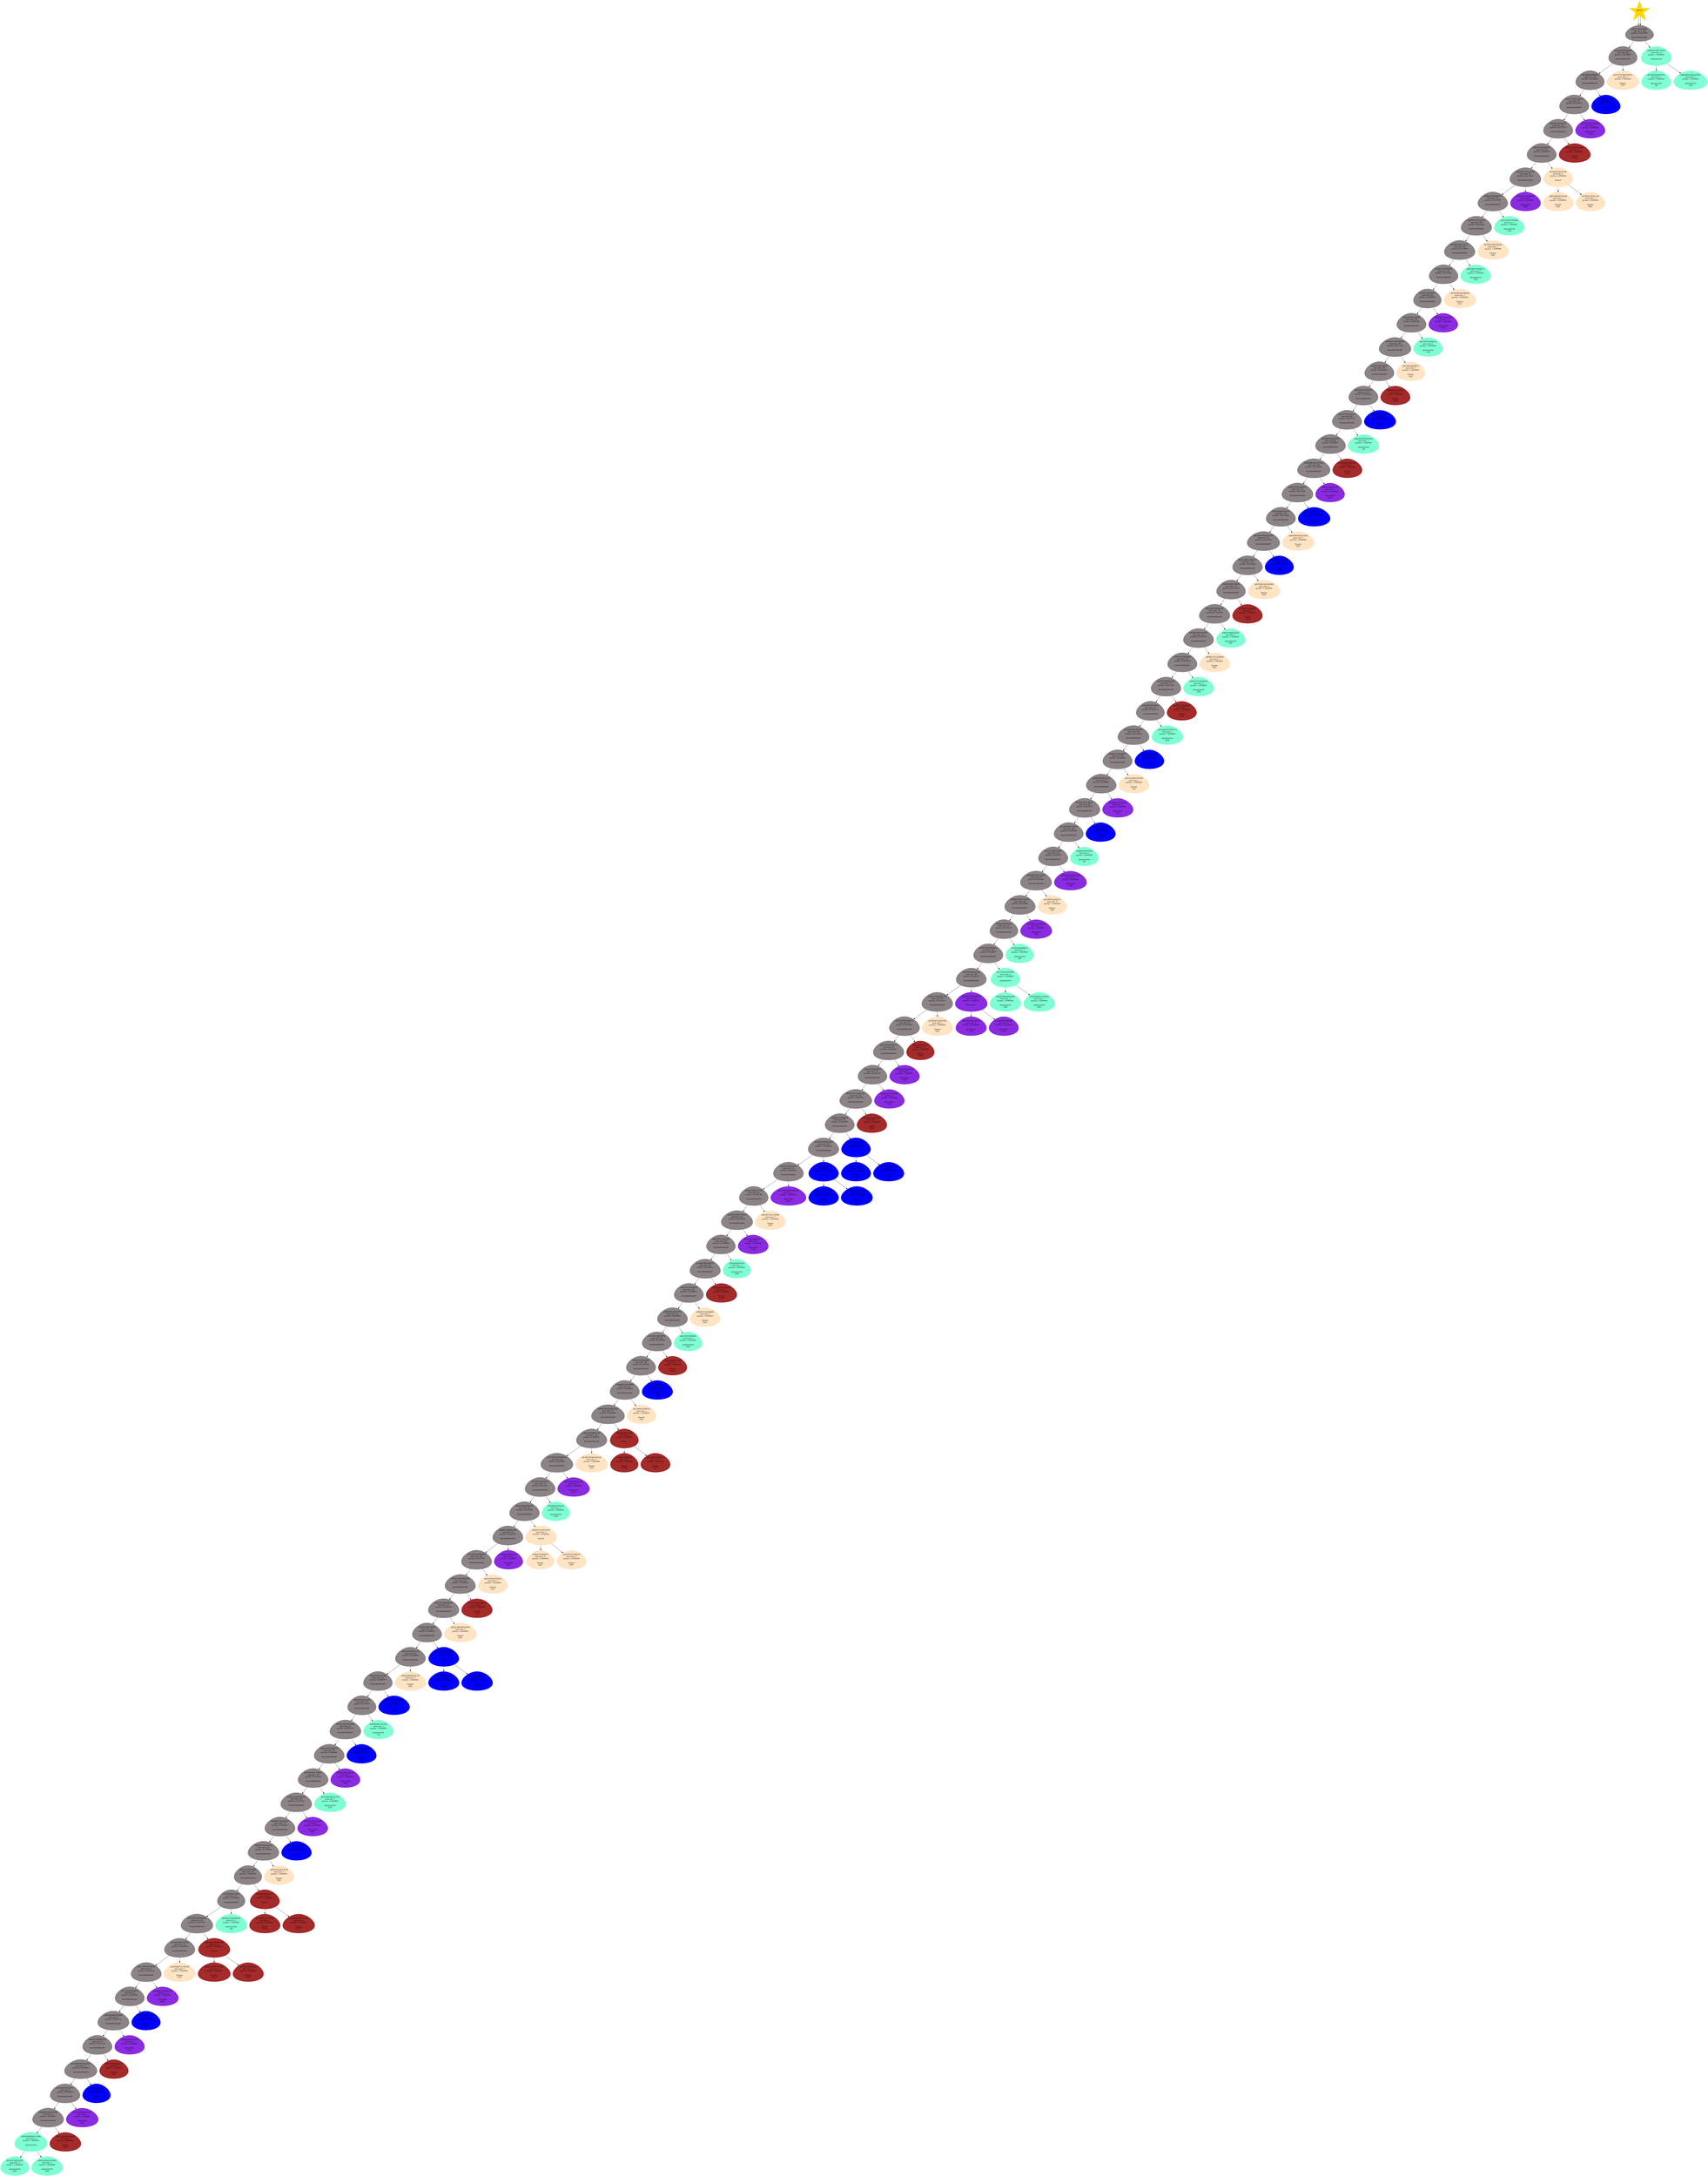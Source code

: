 digraph TreeStructure {

idF6T1KXIFK061[shape=egg;style=filled;color=lavenderblush4;label=<idF6T1KXIFK061<BR/>num pts: 100<BR/>purity: 0.230000<BR/><BR/>lavenderblush4<BR/>>]
ROOTNODE[shape=star;style=filled;color=gold;label=<ROOT>]
ROOTNODE->idF6T1KXIFK061
idF6T1KXIFK061[shape=egg;style=filled;color=lavenderblush4;label=<idF6T1KXIFK061<BR/>num pts: 100<BR/>purity: 0.230000<BR/><BR/>lavenderblush4<BR/>>]
ROOTNODE[shape=star;style=filled;color=gold;label=<ROOT>]
ROOTNODE->idF6T1KXIFK061
id930I69GK2G8X[shape=egg;style=filled;color=lavenderblush4;label=<id930I69GK2G8X<BR/>num pts: 98<BR/>purity: 0.234694<BR/><BR/>lavenderblush4<BR/><BR/>>]
idF6T1KXIFK061->id930I69GK2G8X
idBMVSY83UT6S5[shape=egg;style=filled;color=aquamarine;label=<idBMVSY83UT6S5<BR/>num pts: 2<BR/>purity: 1.000000<BR/><BR/>aquamarine<BR/><BR/>>]
idF6T1KXIFK061->idBMVSY83UT6S5
idPNJJQKAYK8KS[shape=egg;style=filled;color=lavenderblush4;label=<idPNJJQKAYK8KS<BR/>num pts: 97<BR/>purity: 0.226804<BR/><BR/>lavenderblush4<BR/><BR/>>]
id930I69GK2G8X->idPNJJQKAYK8KS
id1E7CVOWLEW0G[shape=egg;style=filled;color=bisque;label=<id1E7CVOWLEW0G<BR/>num pts: 1<BR/>purity: 1.000000<BR/><BR/>bisque<BR/>37|1<BR/>>]
id930I69GK2G8X->id1E7CVOWLEW0G
idGYEZ8LZ9E7SY[shape=egg;style=filled;color=aquamarine;label=<idGYEZ8LZ9E7SY<BR/>num pts: 1<BR/>purity: 1.000000<BR/><BR/>aquamarine<BR/>5|0<BR/>>]
idBMVSY83UT6S5->idGYEZ8LZ9E7SY
idMMWFAKVSCWNT[shape=egg;style=filled;color=aquamarine;label=<idMMWFAKVSCWNT<BR/>num pts: 1<BR/>purity: 1.000000<BR/><BR/>aquamarine<BR/>12|0<BR/>>]
idBMVSY83UT6S5->idMMWFAKVSCWNT
id51FT2ZLVNPLH[shape=egg;style=filled;color=lavenderblush4;label=<id51FT2ZLVNPLH<BR/>num pts: 96<BR/>purity: 0.229167<BR/><BR/>lavenderblush4<BR/><BR/>>]
idPNJJQKAYK8KS->id51FT2ZLVNPLH
idE799LH1P1ILQ[shape=egg;style=filled;color=blue;label=<idE799LH1P1ILQ<BR/>num pts: 1<BR/>purity: 1.000000<BR/><BR/>blue<BR/>124|4<BR/>>]
idPNJJQKAYK8KS->idE799LH1P1ILQ
idI4OQ3OLNE42L[shape=egg;style=filled;color=lavenderblush4;label=<idI4OQ3OLNE42L<BR/>num pts: 95<BR/>purity: 0.231579<BR/><BR/>lavenderblush4<BR/><BR/>>]
id51FT2ZLVNPLH->idI4OQ3OLNE42L
idUB2XS5Y02K56[shape=egg;style=filled;color=blueviolet;label=<idUB2XS5Y02K56<BR/>num pts: 1<BR/>purity: 1.000000<BR/><BR/>blueviolet<BR/>73|2<BR/>>]
id51FT2ZLVNPLH->idUB2XS5Y02K56
idK37QAC29BY7P[shape=egg;style=filled;color=lavenderblush4;label=<idK37QAC29BY7P<BR/>num pts: 94<BR/>purity: 0.234043<BR/><BR/>lavenderblush4<BR/><BR/>>]
idI4OQ3OLNE42L->idK37QAC29BY7P
idSB1FQ5S7QVWQ[shape=egg;style=filled;color=brown;label=<idSB1FQ5S7QVWQ<BR/>num pts: 1<BR/>purity: 1.000000<BR/><BR/>brown<BR/>117|3<BR/>>]
idI4OQ3OLNE42L->idSB1FQ5S7QVWQ
id2WDVCCE4O7PL[shape=egg;style=filled;color=lavenderblush4;label=<id2WDVCCE4O7PL<BR/>num pts: 92<BR/>purity: 0.217391<BR/><BR/>lavenderblush4<BR/><BR/>>]
idK37QAC29BY7P->id2WDVCCE4O7PL
idO2A5J1AF0CQD[shape=egg;style=filled;color=bisque;label=<idO2A5J1AF0CQD<BR/>num pts: 2<BR/>purity: 1.000000<BR/><BR/>bisque<BR/><BR/>>]
idK37QAC29BY7P->idO2A5J1AF0CQD
id5S2FMPMJZ470[shape=egg;style=filled;color=lavenderblush4;label=<id5S2FMPMJZ470<BR/>num pts: 91<BR/>purity: 0.219780<BR/><BR/>lavenderblush4<BR/><BR/>>]
id2WDVCCE4O7PL->id5S2FMPMJZ470
idCRIC5UHGPAD6[shape=egg;style=filled;color=blueviolet;label=<idCRIC5UHGPAD6<BR/>num pts: 1<BR/>purity: 1.000000<BR/><BR/>blueviolet<BR/>89|2<BR/>>]
id2WDVCCE4O7PL->idCRIC5UHGPAD6
idBV3BAP6T3OHA[shape=egg;style=filled;color=bisque;label=<idBV3BAP6T3OHA<BR/>num pts: 1<BR/>purity: 1.000000<BR/><BR/>bisque<BR/>54|1<BR/>>]
idO2A5J1AF0CQD->idBV3BAP6T3OHA
id7XFBL0FZLLAP[shape=egg;style=filled;color=bisque;label=<id7XFBL0FZLLAP<BR/>num pts: 1<BR/>purity: 1.000000<BR/><BR/>bisque<BR/>48|1<BR/>>]
idO2A5J1AF0CQD->id7XFBL0FZLLAP
id8W91YUFO41D5[shape=egg;style=filled;color=lavenderblush4;label=<id8W91YUFO41D5<BR/>num pts: 90<BR/>purity: 0.222222<BR/><BR/>lavenderblush4<BR/><BR/>>]
id5S2FMPMJZ470->id8W91YUFO41D5
idO6LHAT7VE9KZ[shape=egg;style=filled;color=aquamarine;label=<idO6LHAT7VE9KZ<BR/>num pts: 1<BR/>purity: 1.000000<BR/><BR/>aquamarine<BR/>13|0<BR/>>]
id5S2FMPMJZ470->idO6LHAT7VE9KZ
idFXRE5MO71C7T[shape=egg;style=filled;color=lavenderblush4;label=<idFXRE5MO71C7T<BR/>num pts: 89<BR/>purity: 0.213483<BR/><BR/>lavenderblush4<BR/><BR/>>]
id8W91YUFO41D5->idFXRE5MO71C7T
idE5FV2HNCKVXG[shape=egg;style=filled;color=bisque;label=<idE5FV2HNCKVXG<BR/>num pts: 1<BR/>purity: 1.000000<BR/><BR/>bisque<BR/>38|1<BR/>>]
id8W91YUFO41D5->idE5FV2HNCKVXG
idIGJU1ZSHOZ68[shape=egg;style=filled;color=lavenderblush4;label=<idIGJU1ZSHOZ68<BR/>num pts: 88<BR/>purity: 0.215909<BR/><BR/>lavenderblush4<BR/><BR/>>]
idFXRE5MO71C7T->idIGJU1ZSHOZ68
idK50KFF9HBD11[shape=egg;style=filled;color=aquamarine;label=<idK50KFF9HBD11<BR/>num pts: 1<BR/>purity: 1.000000<BR/><BR/>aquamarine<BR/>25|0<BR/>>]
idFXRE5MO71C7T->idK50KFF9HBD11
idC88YLJ486R7S[shape=egg;style=filled;color=lavenderblush4;label=<idC88YLJ486R7S<BR/>num pts: 87<BR/>purity: 0.206897<BR/><BR/>lavenderblush4<BR/><BR/>>]
idIGJU1ZSHOZ68->idC88YLJ486R7S
idU9IDBOWOM6FB[shape=egg;style=filled;color=bisque;label=<idU9IDBOWOM6FB<BR/>num pts: 1<BR/>purity: 1.000000<BR/><BR/>bisque<BR/>41|1<BR/>>]
idIGJU1ZSHOZ68->idU9IDBOWOM6FB
idAL43R0U1Z58P[shape=egg;style=filled;color=lavenderblush4;label=<idAL43R0U1Z58P<BR/>num pts: 86<BR/>purity: 0.209302<BR/><BR/>lavenderblush4<BR/><BR/>>]
idC88YLJ486R7S->idAL43R0U1Z58P
id0NX5TD1251YA[shape=egg;style=filled;color=blueviolet;label=<id0NX5TD1251YA<BR/>num pts: 1<BR/>purity: 1.000000<BR/><BR/>blueviolet<BR/>64|2<BR/>>]
idC88YLJ486R7S->id0NX5TD1251YA
idME4O1NNOB4WI[shape=egg;style=filled;color=lavenderblush4;label=<idME4O1NNOB4WI<BR/>num pts: 85<BR/>purity: 0.211765<BR/><BR/>lavenderblush4<BR/><BR/>>]
idAL43R0U1Z58P->idME4O1NNOB4WI
idEOPP5Y4RXOI3[shape=egg;style=filled;color=aquamarine;label=<idEOPP5Y4RXOI3<BR/>num pts: 1<BR/>purity: 1.000000<BR/><BR/>aquamarine<BR/>11|0<BR/>>]
idAL43R0U1Z58P->idEOPP5Y4RXOI3
idATPOYXTLZD8T[shape=egg;style=filled;color=lavenderblush4;label=<idATPOYXTLZD8T<BR/>num pts: 84<BR/>purity: 0.202381<BR/><BR/>lavenderblush4<BR/><BR/>>]
idME4O1NNOB4WI->idATPOYXTLZD8T
id3U80TJQ6R81Y[shape=egg;style=filled;color=bisque;label=<id3U80TJQ6R81Y<BR/>num pts: 1<BR/>purity: 1.000000<BR/><BR/>bisque<BR/>34|1<BR/>>]
idME4O1NNOB4WI->id3U80TJQ6R81Y
idJGYWSTXD7NI3[shape=egg;style=filled;color=lavenderblush4;label=<idJGYWSTXD7NI3<BR/>num pts: 83<BR/>purity: 0.204819<BR/><BR/>lavenderblush4<BR/><BR/>>]
idATPOYXTLZD8T->idJGYWSTXD7NI3
idW52OJ91YHK61[shape=egg;style=filled;color=brown;label=<idW52OJ91YHK61<BR/>num pts: 1<BR/>purity: 1.000000<BR/><BR/>brown<BR/>106|3<BR/>>]
idATPOYXTLZD8T->idW52OJ91YHK61
idPUL76ESQ9L5L[shape=egg;style=filled;color=lavenderblush4;label=<idPUL76ESQ9L5L<BR/>num pts: 82<BR/>purity: 0.207317<BR/><BR/>lavenderblush4<BR/><BR/>>]
idJGYWSTXD7NI3->idPUL76ESQ9L5L
idOXSBUXCT64QM[shape=egg;style=filled;color=blue;label=<idOXSBUXCT64QM<BR/>num pts: 1<BR/>purity: 1.000000<BR/><BR/>blue<BR/>133|4<BR/>>]
idJGYWSTXD7NI3->idOXSBUXCT64QM
id5VR3G6EK3Z6Q[shape=egg;style=filled;color=lavenderblush4;label=<id5VR3G6EK3Z6Q<BR/>num pts: 81<BR/>purity: 0.209877<BR/><BR/>lavenderblush4<BR/><BR/>>]
idPUL76ESQ9L5L->id5VR3G6EK3Z6Q
id4Q8NK0N09CRO[shape=egg;style=filled;color=aquamarine;label=<id4Q8NK0N09CRO<BR/>num pts: 1<BR/>purity: 1.000000<BR/><BR/>aquamarine<BR/>7|0<BR/>>]
idPUL76ESQ9L5L->id4Q8NK0N09CRO
idMBWKGRCFK52H[shape=egg;style=filled;color=lavenderblush4;label=<idMBWKGRCFK52H<BR/>num pts: 80<BR/>purity: 0.212500<BR/><BR/>lavenderblush4<BR/><BR/>>]
id5VR3G6EK3Z6Q->idMBWKGRCFK52H
idCIE5QKCJWFTX[shape=egg;style=filled;color=brown;label=<idCIE5QKCJWFTX<BR/>num pts: 1<BR/>purity: 1.000000<BR/><BR/>brown<BR/>92|3<BR/>>]
id5VR3G6EK3Z6Q->idCIE5QKCJWFTX
idQZL9H5VGHZEE[shape=egg;style=filled;color=lavenderblush4;label=<idQZL9H5VGHZEE<BR/>num pts: 79<BR/>purity: 0.215190<BR/><BR/>lavenderblush4<BR/><BR/>>]
idMBWKGRCFK52H->idQZL9H5VGHZEE
id606GDKYZC9IX[shape=egg;style=filled;color=blueviolet;label=<id606GDKYZC9IX<BR/>num pts: 1<BR/>purity: 1.000000<BR/><BR/>blueviolet<BR/>86|2<BR/>>]
idMBWKGRCFK52H->id606GDKYZC9IX
idVZLKB5C4P8TV[shape=egg;style=filled;color=lavenderblush4;label=<idVZLKB5C4P8TV<BR/>num pts: 78<BR/>purity: 0.217949<BR/><BR/>lavenderblush4<BR/><BR/>>]
idQZL9H5VGHZEE->idVZLKB5C4P8TV
idR1OTK3BPK6MM[shape=egg;style=filled;color=blue;label=<idR1OTK3BPK6MM<BR/>num pts: 1<BR/>purity: 1.000000<BR/><BR/>blue<BR/>132|4<BR/>>]
idQZL9H5VGHZEE->idR1OTK3BPK6MM
idKDMOS0GRDURX[shape=egg;style=filled;color=lavenderblush4;label=<idKDMOS0GRDURX<BR/>num pts: 77<BR/>purity: 0.207792<BR/><BR/>lavenderblush4<BR/><BR/>>]
idVZLKB5C4P8TV->idKDMOS0GRDURX
idK6NW8TBQU8SH[shape=egg;style=filled;color=bisque;label=<idK6NW8TBQU8SH<BR/>num pts: 1<BR/>purity: 1.000000<BR/><BR/>bisque<BR/>52|1<BR/>>]
idVZLKB5C4P8TV->idK6NW8TBQU8SH
idEEIOJMU8DK13[shape=egg;style=filled;color=lavenderblush4;label=<idEEIOJMU8DK13<BR/>num pts: 76<BR/>purity: 0.210526<BR/><BR/>lavenderblush4<BR/><BR/>>]
idKDMOS0GRDURX->idEEIOJMU8DK13
idWI2BYZ3GPAJK[shape=egg;style=filled;color=blue;label=<idWI2BYZ3GPAJK<BR/>num pts: 1<BR/>purity: 1.000000<BR/><BR/>blue<BR/>120|4<BR/>>]
idKDMOS0GRDURX->idWI2BYZ3GPAJK
idPX6SHGI1W0I9[shape=egg;style=filled;color=lavenderblush4;label=<idPX6SHGI1W0I9<BR/>num pts: 75<BR/>purity: 0.213333<BR/><BR/>lavenderblush4<BR/><BR/>>]
idEEIOJMU8DK13->idPX6SHGI1W0I9
idZY4WGQUDNJWA[shape=egg;style=filled;color=bisque;label=<idZY4WGQUDNJWA<BR/>num pts: 1<BR/>purity: 1.000000<BR/><BR/>bisque<BR/>40|1<BR/>>]
idEEIOJMU8DK13->idZY4WGQUDNJWA
idJGQAFGME4OL5[shape=egg;style=filled;color=lavenderblush4;label=<idJGQAFGME4OL5<BR/>num pts: 74<BR/>purity: 0.216216<BR/><BR/>lavenderblush4<BR/><BR/>>]
idPX6SHGI1W0I9->idJGQAFGME4OL5
id7BJY9QG0NMIH[shape=egg;style=filled;color=brown;label=<id7BJY9QG0NMIH<BR/>num pts: 1<BR/>purity: 1.000000<BR/><BR/>brown<BR/>118|3<BR/>>]
idPX6SHGI1W0I9->id7BJY9QG0NMIH
idL8KFY0N1R7HG[shape=egg;style=filled;color=lavenderblush4;label=<idL8KFY0N1R7HG<BR/>num pts: 73<BR/>purity: 0.219178<BR/><BR/>lavenderblush4<BR/><BR/>>]
idJGQAFGME4OL5->idL8KFY0N1R7HG
idV8TQSJJHEH4S[shape=egg;style=filled;color=aquamarine;label=<idV8TQSJJHEH4S<BR/>num pts: 1<BR/>purity: 1.000000<BR/><BR/>aquamarine<BR/>9|0<BR/>>]
idJGQAFGME4OL5->idV8TQSJJHEH4S
idZVVSG7DSI9BG[shape=egg;style=filled;color=lavenderblush4;label=<idZVVSG7DSI9BG<BR/>num pts: 72<BR/>purity: 0.222222<BR/><BR/>lavenderblush4<BR/><BR/>>]
idL8KFY0N1R7HG->idZVVSG7DSI9BG
idRWGGFL2G84JZ[shape=egg;style=filled;color=bisque;label=<idRWGGFL2G84JZ<BR/>num pts: 1<BR/>purity: 1.000000<BR/><BR/>bisque<BR/>50|1<BR/>>]
idL8KFY0N1R7HG->idRWGGFL2G84JZ
id3EOF554ZUZV9[shape=egg;style=filled;color=lavenderblush4;label=<id3EOF554ZUZV9<BR/>num pts: 71<BR/>purity: 0.225352<BR/><BR/>lavenderblush4<BR/><BR/>>]
idZVVSG7DSI9BG->id3EOF554ZUZV9
idSVKTD1BPZK4D[shape=egg;style=filled;color=aquamarine;label=<idSVKTD1BPZK4D<BR/>num pts: 1<BR/>purity: 1.000000<BR/><BR/>aquamarine<BR/>23|0<BR/>>]
idZVVSG7DSI9BG->idSVKTD1BPZK4D
idX46I5OKC0918[shape=egg;style=filled;color=lavenderblush4;label=<idX46I5OKC0918<BR/>num pts: 70<BR/>purity: 0.228571<BR/><BR/>lavenderblush4<BR/><BR/>>]
id3EOF554ZUZV9->idX46I5OKC0918
idZI8UO1FKD2E7[shape=egg;style=filled;color=brown;label=<idZI8UO1FKD2E7<BR/>num pts: 1<BR/>purity: 1.000000<BR/><BR/>brown<BR/>93|3<BR/>>]
id3EOF554ZUZV9->idZI8UO1FKD2E7
idA504NHH3KHKF[shape=egg;style=filled;color=lavenderblush4;label=<idA504NHH3KHKF<BR/>num pts: 69<BR/>purity: 0.231884<BR/><BR/>lavenderblush4<BR/><BR/>>]
idX46I5OKC0918->idA504NHH3KHKF
id142KMOTMTF7A[shape=egg;style=filled;color=aquamarine;label=<id142KMOTMTF7A<BR/>num pts: 1<BR/>purity: 1.000000<BR/><BR/>aquamarine<BR/>22|0<BR/>>]
idX46I5OKC0918->id142KMOTMTF7A
idY6J5SCVAZMG7[shape=egg;style=filled;color=lavenderblush4;label=<idY6J5SCVAZMG7<BR/>num pts: 68<BR/>purity: 0.235294<BR/><BR/>lavenderblush4<BR/><BR/>>]
idA504NHH3KHKF->idY6J5SCVAZMG7
idSCJ6RU7YMFJZ[shape=egg;style=filled;color=blue;label=<idSCJ6RU7YMFJZ<BR/>num pts: 1<BR/>purity: 1.000000<BR/><BR/>blue<BR/>137|4<BR/>>]
idA504NHH3KHKF->idSCJ6RU7YMFJZ
idDSKH92BLYLLD[shape=egg;style=filled;color=lavenderblush4;label=<idDSKH92BLYLLD<BR/>num pts: 67<BR/>purity: 0.238806<BR/><BR/>lavenderblush4<BR/><BR/>>]
idY6J5SCVAZMG7->idDSKH92BLYLLD
idG33AX9OVT5YW[shape=egg;style=filled;color=bisque;label=<idG33AX9OVT5YW<BR/>num pts: 1<BR/>purity: 1.000000<BR/><BR/>bisque<BR/>32|1<BR/>>]
idY6J5SCVAZMG7->idG33AX9OVT5YW
idNXXYGUCHIN2T[shape=egg;style=filled;color=lavenderblush4;label=<idNXXYGUCHIN2T<BR/>num pts: 66<BR/>purity: 0.227273<BR/><BR/>lavenderblush4<BR/><BR/>>]
idDSKH92BLYLLD->idNXXYGUCHIN2T
idO1JWE2TDGVO5[shape=egg;style=filled;color=blueviolet;label=<idO1JWE2TDGVO5<BR/>num pts: 1<BR/>purity: 1.000000<BR/><BR/>blueviolet<BR/>71|2<BR/>>]
idDSKH92BLYLLD->idO1JWE2TDGVO5
idCEW28FF70FI4[shape=egg;style=filled;color=lavenderblush4;label=<idCEW28FF70FI4<BR/>num pts: 65<BR/>purity: 0.230769<BR/><BR/>lavenderblush4<BR/><BR/>>]
idNXXYGUCHIN2T->idCEW28FF70FI4
idED1A8065UF97[shape=egg;style=filled;color=blue;label=<idED1A8065UF97<BR/>num pts: 1<BR/>purity: 1.000000<BR/><BR/>blue<BR/>121|4<BR/>>]
idNXXYGUCHIN2T->idED1A8065UF97
idC3UFN88LTA95[shape=egg;style=filled;color=lavenderblush4;label=<idC3UFN88LTA95<BR/>num pts: 64<BR/>purity: 0.234375<BR/><BR/>lavenderblush4<BR/><BR/>>]
idCEW28FF70FI4->idC3UFN88LTA95
id9IJK0RITP0VM[shape=egg;style=filled;color=aquamarine;label=<id9IJK0RITP0VM<BR/>num pts: 1<BR/>purity: 1.000000<BR/><BR/>aquamarine<BR/>4|0<BR/>>]
idCEW28FF70FI4->id9IJK0RITP0VM
idXDRBF3BU1HKZ[shape=egg;style=filled;color=lavenderblush4;label=<idXDRBF3BU1HKZ<BR/>num pts: 63<BR/>purity: 0.222222<BR/><BR/>lavenderblush4<BR/><BR/>>]
idC3UFN88LTA95->idXDRBF3BU1HKZ
idTKGNHFWW2QJO[shape=egg;style=filled;color=blueviolet;label=<idTKGNHFWW2QJO<BR/>num pts: 1<BR/>purity: 1.000000<BR/><BR/>blueviolet<BR/>72|2<BR/>>]
idC3UFN88LTA95->idTKGNHFWW2QJO
idEWO6FFIUG0FX[shape=egg;style=filled;color=lavenderblush4;label=<idEWO6FFIUG0FX<BR/>num pts: 62<BR/>purity: 0.225806<BR/><BR/>lavenderblush4<BR/><BR/>>]
idXDRBF3BU1HKZ->idEWO6FFIUG0FX
idLP88FGKVJEY1[shape=egg;style=filled;color=bisque;label=<idLP88FGKVJEY1<BR/>num pts: 1<BR/>purity: 1.000000<BR/><BR/>bisque<BR/>35|1<BR/>>]
idXDRBF3BU1HKZ->idLP88FGKVJEY1
idMJXY694B0YIS[shape=egg;style=filled;color=lavenderblush4;label=<idMJXY694B0YIS<BR/>num pts: 61<BR/>purity: 0.213115<BR/><BR/>lavenderblush4<BR/><BR/>>]
idEWO6FFIUG0FX->idMJXY694B0YIS
idCQWS3A3GYQES[shape=egg;style=filled;color=blueviolet;label=<idCQWS3A3GYQES<BR/>num pts: 1<BR/>purity: 1.000000<BR/><BR/>blueviolet<BR/>76|2<BR/>>]
idEWO6FFIUG0FX->idCQWS3A3GYQES
id4F79ROFBTK62[shape=egg;style=filled;color=lavenderblush4;label=<id4F79ROFBTK62<BR/>num pts: 60<BR/>purity: 0.216667<BR/><BR/>lavenderblush4<BR/><BR/>>]
idMJXY694B0YIS->id4F79ROFBTK62
idGYIAKBHBJCI1[shape=egg;style=filled;color=aquamarine;label=<idGYIAKBHBJCI1<BR/>num pts: 1<BR/>purity: 1.000000<BR/><BR/>aquamarine<BR/>8|0<BR/>>]
idMJXY694B0YIS->idGYIAKBHBJCI1
idY80D6RXAXDD8[shape=egg;style=filled;color=lavenderblush4;label=<idY80D6RXAXDD8<BR/>num pts: 58<BR/>purity: 0.224138<BR/><BR/>lavenderblush4<BR/><BR/>>]
id4F79ROFBTK62->idY80D6RXAXDD8
idU7ATSLIPG9YB[shape=egg;style=filled;color=aquamarine;label=<idU7ATSLIPG9YB<BR/>num pts: 2<BR/>purity: 1.000000<BR/><BR/>aquamarine<BR/><BR/>>]
id4F79ROFBTK62->idU7ATSLIPG9YB
id2MU3HQARCTJR[shape=egg;style=filled;color=lavenderblush4;label=<id2MU3HQARCTJR<BR/>num pts: 56<BR/>purity: 0.232143<BR/><BR/>lavenderblush4<BR/><BR/>>]
idY80D6RXAXDD8->id2MU3HQARCTJR
idUZWCV0LFHEOR[shape=egg;style=filled;color=blueviolet;label=<idUZWCV0LFHEOR<BR/>num pts: 2<BR/>purity: 1.000000<BR/><BR/>blueviolet<BR/><BR/>>]
idY80D6RXAXDD8->idUZWCV0LFHEOR
id9HDTI86MFDXM[shape=egg;style=filled;color=aquamarine;label=<id9HDTI86MFDXM<BR/>num pts: 1<BR/>purity: 1.000000<BR/><BR/>aquamarine<BR/>18|0<BR/>>]
idU7ATSLIPG9YB->id9HDTI86MFDXM
idONZ08PCUV4QO[shape=egg;style=filled;color=aquamarine;label=<idONZ08PCUV4QO<BR/>num pts: 1<BR/>purity: 1.000000<BR/><BR/>aquamarine<BR/>26|0<BR/>>]
idU7ATSLIPG9YB->idONZ08PCUV4QO
idILSGKM2A4O0U[shape=egg;style=filled;color=lavenderblush4;label=<idILSGKM2A4O0U<BR/>num pts: 55<BR/>purity: 0.236364<BR/><BR/>lavenderblush4<BR/><BR/>>]
id2MU3HQARCTJR->idILSGKM2A4O0U
idEZW9T2QZZ7XQ[shape=egg;style=filled;color=bisque;label=<idEZW9T2QZZ7XQ<BR/>num pts: 1<BR/>purity: 1.000000<BR/><BR/>bisque<BR/>55|1<BR/>>]
id2MU3HQARCTJR->idEZW9T2QZZ7XQ
id8C9G6S14DPGH[shape=egg;style=filled;color=blueviolet;label=<id8C9G6S14DPGH<BR/>num pts: 1<BR/>purity: 1.000000<BR/><BR/>blueviolet<BR/>79|2<BR/>>]
idUZWCV0LFHEOR->id8C9G6S14DPGH
idVZQKKFN6PAJP[shape=egg;style=filled;color=blueviolet;label=<idVZQKKFN6PAJP<BR/>num pts: 1<BR/>purity: 1.000000<BR/><BR/>blueviolet<BR/>67|2<BR/>>]
idUZWCV0LFHEOR->idVZQKKFN6PAJP
idGST9LW4ZYUUL[shape=egg;style=filled;color=lavenderblush4;label=<idGST9LW4ZYUUL<BR/>num pts: 54<BR/>purity: 0.222222<BR/><BR/>lavenderblush4<BR/><BR/>>]
idILSGKM2A4O0U->idGST9LW4ZYUUL
idJ6IA8SESKT1A[shape=egg;style=filled;color=brown;label=<idJ6IA8SESKT1A<BR/>num pts: 1<BR/>purity: 1.000000<BR/><BR/>brown<BR/>108|3<BR/>>]
idILSGKM2A4O0U->idJ6IA8SESKT1A
idDIUSFV46JWF4[shape=egg;style=filled;color=lavenderblush4;label=<idDIUSFV46JWF4<BR/>num pts: 53<BR/>purity: 0.226415<BR/><BR/>lavenderblush4<BR/><BR/>>]
idGST9LW4ZYUUL->idDIUSFV46JWF4
id59NO0ZDK7IPN[shape=egg;style=filled;color=blueviolet;label=<id59NO0ZDK7IPN<BR/>num pts: 1<BR/>purity: 1.000000<BR/><BR/>blueviolet<BR/>60|2<BR/>>]
idGST9LW4ZYUUL->id59NO0ZDK7IPN
idNELO1LNQGUQC[shape=egg;style=filled;color=lavenderblush4;label=<idNELO1LNQGUQC<BR/>num pts: 52<BR/>purity: 0.230769<BR/><BR/>lavenderblush4<BR/><BR/>>]
idDIUSFV46JWF4->idNELO1LNQGUQC
id8AE28FMDAAIB[shape=egg;style=filled;color=blueviolet;label=<id8AE28FMDAAIB<BR/>num pts: 1<BR/>purity: 1.000000<BR/><BR/>blueviolet<BR/>78|2<BR/>>]
idDIUSFV46JWF4->id8AE28FMDAAIB
idJAKG3F3K6KEZ[shape=egg;style=filled;color=lavenderblush4;label=<idJAKG3F3K6KEZ<BR/>num pts: 51<BR/>purity: 0.235294<BR/><BR/>lavenderblush4<BR/><BR/>>]
idNELO1LNQGUQC->idJAKG3F3K6KEZ
idP2GVOL231RG8[shape=egg;style=filled;color=brown;label=<idP2GVOL231RG8<BR/>num pts: 1<BR/>purity: 1.000000<BR/><BR/>brown<BR/>97|3<BR/>>]
idNELO1LNQGUQC->idP2GVOL231RG8
idKUKISDYBGERH[shape=egg;style=filled;color=lavenderblush4;label=<idKUKISDYBGERH<BR/>num pts: 49<BR/>purity: 0.224490<BR/><BR/>lavenderblush4<BR/><BR/>>]
idJAKG3F3K6KEZ->idKUKISDYBGERH
idQ3ENLAI604TD[shape=egg;style=filled;color=blue;label=<idQ3ENLAI604TD<BR/>num pts: 2<BR/>purity: 1.000000<BR/><BR/>blue<BR/><BR/>>]
idJAKG3F3K6KEZ->idQ3ENLAI604TD
idIDNQT064QOD5[shape=egg;style=filled;color=lavenderblush4;label=<idIDNQT064QOD5<BR/>num pts: 47<BR/>purity: 0.234043<BR/><BR/>lavenderblush4<BR/><BR/>>]
idKUKISDYBGERH->idIDNQT064QOD5
id2QBCN8YX75Y8[shape=egg;style=filled;color=blue;label=<id2QBCN8YX75Y8<BR/>num pts: 2<BR/>purity: 1.000000<BR/><BR/>blue<BR/><BR/>>]
idKUKISDYBGERH->id2QBCN8YX75Y8
id7QIGLELR56CO[shape=egg;style=filled;color=blue;label=<id7QIGLELR56CO<BR/>num pts: 1<BR/>purity: 1.000000<BR/><BR/>blue<BR/>147|4<BR/>>]
idQ3ENLAI604TD->id7QIGLELR56CO
idZASJ7WXXWEP6[shape=egg;style=filled;color=blue;label=<idZASJ7WXXWEP6<BR/>num pts: 1<BR/>purity: 1.000000<BR/><BR/>blue<BR/>149|4<BR/>>]
idQ3ENLAI604TD->idZASJ7WXXWEP6
idAHG7IR23C199[shape=egg;style=filled;color=lavenderblush4;label=<idAHG7IR23C199<BR/>num pts: 46<BR/>purity: 0.239130<BR/><BR/>lavenderblush4<BR/><BR/>>]
idIDNQT064QOD5->idAHG7IR23C199
idHUMQWMWPKQPD[shape=egg;style=filled;color=blueviolet;label=<idHUMQWMWPKQPD<BR/>num pts: 1<BR/>purity: 1.000000<BR/><BR/>blueviolet<BR/>82|2<BR/>>]
idIDNQT064QOD5->idHUMQWMWPKQPD
idL1VBXY2GG2D9[shape=egg;style=filled;color=blue;label=<idL1VBXY2GG2D9<BR/>num pts: 1<BR/>purity: 1.000000<BR/><BR/>blue<BR/>131|4<BR/>>]
id2QBCN8YX75Y8->idL1VBXY2GG2D9
idK3K9WK7T8M5D[shape=egg;style=filled;color=blue;label=<idK3K9WK7T8M5D<BR/>num pts: 1<BR/>purity: 1.000000<BR/><BR/>blue<BR/>126|4<BR/>>]
id2QBCN8YX75Y8->idK3K9WK7T8M5D
idGEKQ9VA63WUB[shape=egg;style=filled;color=lavenderblush4;label=<idGEKQ9VA63WUB<BR/>num pts: 45<BR/>purity: 0.244444<BR/><BR/>lavenderblush4<BR/><BR/>>]
idAHG7IR23C199->idGEKQ9VA63WUB
idSOK74S11H5BP[shape=egg;style=filled;color=bisque;label=<idSOK74S11H5BP<BR/>num pts: 1<BR/>purity: 1.000000<BR/><BR/>bisque<BR/>45|1<BR/>>]
idAHG7IR23C199->idSOK74S11H5BP
idQ5OVCCTJ41JM[shape=egg;style=filled;color=lavenderblush4;label=<idQ5OVCCTJ41JM<BR/>num pts: 44<BR/>purity: 0.250000<BR/><BR/>lavenderblush4<BR/><BR/>>]
idGEKQ9VA63WUB->idQ5OVCCTJ41JM
idLAK68NZ6R3U2[shape=egg;style=filled;color=blueviolet;label=<idLAK68NZ6R3U2<BR/>num pts: 1<BR/>purity: 1.000000<BR/><BR/>blueviolet<BR/>77|2<BR/>>]
idGEKQ9VA63WUB->idLAK68NZ6R3U2
idGXBL6KM2R07L[shape=egg;style=filled;color=lavenderblush4;label=<idGXBL6KM2R07L<BR/>num pts: 43<BR/>purity: 0.255814<BR/><BR/>lavenderblush4<BR/><BR/>>]
idQ5OVCCTJ41JM->idGXBL6KM2R07L
id59JI4JIFE8GD[shape=egg;style=filled;color=aquamarine;label=<id59JI4JIFE8GD<BR/>num pts: 1<BR/>purity: 1.000000<BR/><BR/>aquamarine<BR/>24|0<BR/>>]
idQ5OVCCTJ41JM->id59JI4JIFE8GD
idRDVTFGXVJBT6[shape=egg;style=filled;color=lavenderblush4;label=<idRDVTFGXVJBT6<BR/>num pts: 42<BR/>purity: 0.238095<BR/><BR/>lavenderblush4<BR/><BR/>>]
idGXBL6KM2R07L->idRDVTFGXVJBT6
id3DVEOP9O8B4O[shape=egg;style=filled;color=brown;label=<id3DVEOP9O8B4O<BR/>num pts: 1<BR/>purity: 1.000000<BR/><BR/>brown<BR/>103|3<BR/>>]
idGXBL6KM2R07L->id3DVEOP9O8B4O
idR2NW37JFETVD[shape=egg;style=filled;color=lavenderblush4;label=<idR2NW37JFETVD<BR/>num pts: 41<BR/>purity: 0.243902<BR/><BR/>lavenderblush4<BR/><BR/>>]
idRDVTFGXVJBT6->idR2NW37JFETVD
id8JHUFQ1KB6K4[shape=egg;style=filled;color=bisque;label=<id8JHUFQ1KB6K4<BR/>num pts: 1<BR/>purity: 1.000000<BR/><BR/>bisque<BR/>42|1<BR/>>]
idRDVTFGXVJBT6->id8JHUFQ1KB6K4
idSH23LARJCEYE[shape=egg;style=filled;color=lavenderblush4;label=<idSH23LARJCEYE<BR/>num pts: 40<BR/>purity: 0.250000<BR/><BR/>lavenderblush4<BR/><BR/>>]
idR2NW37JFETVD->idSH23LARJCEYE
id815YA790JPRG[shape=egg;style=filled;color=aquamarine;label=<id815YA790JPRG<BR/>num pts: 1<BR/>purity: 1.000000<BR/><BR/>aquamarine<BR/>28|0<BR/>>]
idR2NW37JFETVD->id815YA790JPRG
id60EDLBRX5X6Y[shape=egg;style=filled;color=lavenderblush4;label=<id60EDLBRX5X6Y<BR/>num pts: 39<BR/>purity: 0.230769<BR/><BR/>lavenderblush4<BR/><BR/>>]
idSH23LARJCEYE->id60EDLBRX5X6Y
idFBO28V9L7EJ6[shape=egg;style=filled;color=brown;label=<idFBO28V9L7EJ6<BR/>num pts: 1<BR/>purity: 1.000000<BR/><BR/>brown<BR/>107|3<BR/>>]
idSH23LARJCEYE->idFBO28V9L7EJ6
id0JM0CZSSYHX9[shape=egg;style=filled;color=lavenderblush4;label=<id0JM0CZSSYHX9<BR/>num pts: 38<BR/>purity: 0.236842<BR/><BR/>lavenderblush4<BR/><BR/>>]
id60EDLBRX5X6Y->id0JM0CZSSYHX9
idV2M06QCF3P2E[shape=egg;style=filled;color=blue;label=<idV2M06QCF3P2E<BR/>num pts: 1<BR/>purity: 1.000000<BR/><BR/>blue<BR/>122|4<BR/>>]
id60EDLBRX5X6Y->idV2M06QCF3P2E
idWWEW2KBSEN2S[shape=egg;style=filled;color=lavenderblush4;label=<idWWEW2KBSEN2S<BR/>num pts: 37<BR/>purity: 0.243243<BR/><BR/>lavenderblush4<BR/><BR/>>]
id0JM0CZSSYHX9->idWWEW2KBSEN2S
idCO4I5IGTHP3Q[shape=egg;style=filled;color=bisque;label=<idCO4I5IGTHP3Q<BR/>num pts: 1<BR/>purity: 1.000000<BR/><BR/>bisque<BR/>53|1<BR/>>]
id0JM0CZSSYHX9->idCO4I5IGTHP3Q
id6X1HZH8RLO5C[shape=egg;style=filled;color=lavenderblush4;label=<id6X1HZH8RLO5C<BR/>num pts: 35<BR/>purity: 0.228571<BR/><BR/>lavenderblush4<BR/><BR/>>]
idWWEW2KBSEN2S->id6X1HZH8RLO5C
idJKHW9IK1APJ0[shape=egg;style=filled;color=brown;label=<idJKHW9IK1APJ0<BR/>num pts: 2<BR/>purity: 1.000000<BR/><BR/>brown<BR/><BR/>>]
idWWEW2KBSEN2S->idJKHW9IK1APJ0
id57DRUKHC6WH0[shape=egg;style=filled;color=lavenderblush4;label=<id57DRUKHC6WH0<BR/>num pts: 34<BR/>purity: 0.205882<BR/><BR/>lavenderblush4<BR/><BR/>>]
id6X1HZH8RLO5C->id57DRUKHC6WH0
idCWGNPROTNE2Z[shape=egg;style=filled;color=bisque;label=<idCWGNPROTNE2Z<BR/>num pts: 1<BR/>purity: 1.000000<BR/><BR/>bisque<BR/>33|1<BR/>>]
id6X1HZH8RLO5C->idCWGNPROTNE2Z
idYSBLS9IJNXIY[shape=egg;style=filled;color=brown;label=<idYSBLS9IJNXIY<BR/>num pts: 1<BR/>purity: 1.000000<BR/><BR/>brown<BR/>100|3<BR/>>]
idJKHW9IK1APJ0->idYSBLS9IJNXIY
idCXCBOI1V6OCY[shape=egg;style=filled;color=brown;label=<idCXCBOI1V6OCY<BR/>num pts: 1<BR/>purity: 1.000000<BR/><BR/>brown<BR/>90|3<BR/>>]
idJKHW9IK1APJ0->idCXCBOI1V6OCY
id37PKEG9CXYNY[shape=egg;style=filled;color=lavenderblush4;label=<id37PKEG9CXYNY<BR/>num pts: 33<BR/>purity: 0.212121<BR/><BR/>lavenderblush4<BR/><BR/>>]
id57DRUKHC6WH0->id37PKEG9CXYNY
idFEMMQH8EJLDS[shape=egg;style=filled;color=blueviolet;label=<idFEMMQH8EJLDS<BR/>num pts: 1<BR/>purity: 1.000000<BR/><BR/>blueviolet<BR/>63|2<BR/>>]
id57DRUKHC6WH0->idFEMMQH8EJLDS
idPI50QQ6JNEGM[shape=egg;style=filled;color=lavenderblush4;label=<idPI50QQ6JNEGM<BR/>num pts: 32<BR/>purity: 0.218750<BR/><BR/>lavenderblush4<BR/><BR/>>]
id37PKEG9CXYNY->idPI50QQ6JNEGM
idVII9IZ9O0G3N[shape=egg;style=filled;color=aquamarine;label=<idVII9IZ9O0G3N<BR/>num pts: 1<BR/>purity: 1.000000<BR/><BR/>aquamarine<BR/>14|0<BR/>>]
id37PKEG9CXYNY->idVII9IZ9O0G3N
idB9K3LMKO566Z[shape=egg;style=filled;color=lavenderblush4;label=<idB9K3LMKO566Z<BR/>num pts: 30<BR/>purity: 0.233333<BR/><BR/>lavenderblush4<BR/><BR/>>]
idPI50QQ6JNEGM->idB9K3LMKO566Z
idSZ0ULH2ECGQT[shape=egg;style=filled;color=bisque;label=<idSZ0ULH2ECGQT<BR/>num pts: 2<BR/>purity: 1.000000<BR/><BR/>bisque<BR/><BR/>>]
idPI50QQ6JNEGM->idSZ0ULH2ECGQT
idNQVA9O0IKZ5M[shape=egg;style=filled;color=lavenderblush4;label=<idNQVA9O0IKZ5M<BR/>num pts: 29<BR/>purity: 0.241379<BR/><BR/>lavenderblush4<BR/><BR/>>]
idB9K3LMKO566Z->idNQVA9O0IKZ5M
id5AS47RE8EIP6[shape=egg;style=filled;color=blueviolet;label=<id5AS47RE8EIP6<BR/>num pts: 1<BR/>purity: 1.000000<BR/><BR/>blueviolet<BR/>62|2<BR/>>]
idB9K3LMKO566Z->id5AS47RE8EIP6
id96J73PPKJJ7Q[shape=egg;style=filled;color=bisque;label=<id96J73PPKJJ7Q<BR/>num pts: 1<BR/>purity: 1.000000<BR/><BR/>bisque<BR/>44|1<BR/>>]
idSZ0ULH2ECGQT->id96J73PPKJJ7Q
idONYFPIU8IEFN[shape=egg;style=filled;color=bisque;label=<idONYFPIU8IEFN<BR/>num pts: 1<BR/>purity: 1.000000<BR/><BR/>bisque<BR/>30|1<BR/>>]
idSZ0ULH2ECGQT->idONYFPIU8IEFN
idPAAUDYGHATB6[shape=egg;style=filled;color=lavenderblush4;label=<idPAAUDYGHATB6<BR/>num pts: 28<BR/>purity: 0.250000<BR/><BR/>lavenderblush4<BR/><BR/>>]
idNQVA9O0IKZ5M->idPAAUDYGHATB6
idGA1XFADYVR23[shape=egg;style=filled;color=bisque;label=<idGA1XFADYVR23<BR/>num pts: 1<BR/>purity: 1.000000<BR/><BR/>bisque<BR/>31|1<BR/>>]
idNQVA9O0IKZ5M->idGA1XFADYVR23
idQ4196QKSZNDF[shape=egg;style=filled;color=lavenderblush4;label=<idQ4196QKSZNDF<BR/>num pts: 27<BR/>purity: 0.259259<BR/><BR/>lavenderblush4<BR/><BR/>>]
idPAAUDYGHATB6->idQ4196QKSZNDF
idVUUEODGZJ8LK[shape=egg;style=filled;color=brown;label=<idVUUEODGZJ8LK<BR/>num pts: 1<BR/>purity: 1.000000<BR/><BR/>brown<BR/>113|3<BR/>>]
idPAAUDYGHATB6->idVUUEODGZJ8LK
id366FVRV4DVX4[shape=egg;style=filled;color=lavenderblush4;label=<id366FVRV4DVX4<BR/>num pts: 26<BR/>purity: 0.269231<BR/><BR/>lavenderblush4<BR/><BR/>>]
idQ4196QKSZNDF->id366FVRV4DVX4
id6D1QWW4PQYH0[shape=egg;style=filled;color=bisque;label=<id6D1QWW4PQYH0<BR/>num pts: 1<BR/>purity: 1.000000<BR/><BR/>bisque<BR/>56|1<BR/>>]
idQ4196QKSZNDF->id6D1QWW4PQYH0
idB535MXBZ11LX[shape=egg;style=filled;color=lavenderblush4;label=<idB535MXBZ11LX<BR/>num pts: 24<BR/>purity: 0.250000<BR/><BR/>lavenderblush4<BR/><BR/>>]
id366FVRV4DVX4->idB535MXBZ11LX
idELH33OI6F5BM[shape=egg;style=filled;color=blue;label=<idELH33OI6F5BM<BR/>num pts: 2<BR/>purity: 1.000000<BR/><BR/>blue<BR/><BR/>>]
id366FVRV4DVX4->idELH33OI6F5BM
idKAF0XVECF3JX[shape=egg;style=filled;color=lavenderblush4;label=<idKAF0XVECF3JX<BR/>num pts: 23<BR/>purity: 0.260870<BR/><BR/>lavenderblush4<BR/><BR/>>]
idB535MXBZ11LX->idKAF0XVECF3JX
idWE2B0V83QLOE[shape=egg;style=filled;color=bisque;label=<idWE2B0V83QLOE<BR/>num pts: 1<BR/>purity: 1.000000<BR/><BR/>bisque<BR/>49|1<BR/>>]
idB535MXBZ11LX->idWE2B0V83QLOE
idP53N7QMXZYT0[shape=egg;style=filled;color=blue;label=<idP53N7QMXZYT0<BR/>num pts: 1<BR/>purity: 1.000000<BR/><BR/>blue<BR/>128|4<BR/>>]
idELH33OI6F5BM->idP53N7QMXZYT0
id6CBHF9QH17XG[shape=egg;style=filled;color=blue;label=<id6CBHF9QH17XG<BR/>num pts: 1<BR/>purity: 1.000000<BR/><BR/>blue<BR/>125|4<BR/>>]
idELH33OI6F5BM->id6CBHF9QH17XG
idWSSYJ2V4SQJP[shape=egg;style=filled;color=lavenderblush4;label=<idWSSYJ2V4SQJP<BR/>num pts: 22<BR/>purity: 0.272727<BR/><BR/>lavenderblush4<BR/><BR/>>]
idKAF0XVECF3JX->idWSSYJ2V4SQJP
id0N04GG3DR2AN[shape=egg;style=filled;color=blue;label=<id0N04GG3DR2AN<BR/>num pts: 1<BR/>purity: 1.000000<BR/><BR/>blue<BR/>127|4<BR/>>]
idKAF0XVECF3JX->id0N04GG3DR2AN
idE8SLZJQ3NNMH[shape=egg;style=filled;color=lavenderblush4;label=<idE8SLZJQ3NNMH<BR/>num pts: 21<BR/>purity: 0.285714<BR/><BR/>lavenderblush4<BR/><BR/>>]
idWSSYJ2V4SQJP->idE8SLZJQ3NNMH
idM9IHKK1AT58C[shape=egg;style=filled;color=aquamarine;label=<idM9IHKK1AT58C<BR/>num pts: 1<BR/>purity: 1.000000<BR/><BR/>aquamarine<BR/>1|0<BR/>>]
idWSSYJ2V4SQJP->idM9IHKK1AT58C
idKN899GTZBE1P[shape=egg;style=filled;color=lavenderblush4;label=<idKN899GTZBE1P<BR/>num pts: 20<BR/>purity: 0.300000<BR/><BR/>lavenderblush4<BR/><BR/>>]
idE8SLZJQ3NNMH->idKN899GTZBE1P
idDFPVN36INVF1[shape=egg;style=filled;color=blue;label=<idDFPVN36INVF1<BR/>num pts: 1<BR/>purity: 1.000000<BR/><BR/>blue<BR/>148|4<BR/>>]
idE8SLZJQ3NNMH->idDFPVN36INVF1
idNAIOMOC1DJKL[shape=egg;style=filled;color=lavenderblush4;label=<idNAIOMOC1DJKL<BR/>num pts: 19<BR/>purity: 0.315789<BR/><BR/>lavenderblush4<BR/><BR/>>]
idKN899GTZBE1P->idNAIOMOC1DJKL
idO5ESEC0Y3SQJ[shape=egg;style=filled;color=blueviolet;label=<idO5ESEC0Y3SQJ<BR/>num pts: 1<BR/>purity: 1.000000<BR/><BR/>blueviolet<BR/>74|2<BR/>>]
idKN899GTZBE1P->idO5ESEC0Y3SQJ
idAELE3LKGQGGR[shape=egg;style=filled;color=lavenderblush4;label=<idAELE3LKGQGGR<BR/>num pts: 18<BR/>purity: 0.333333<BR/><BR/>lavenderblush4<BR/><BR/>>]
idNAIOMOC1DJKL->idAELE3LKGQGGR
idVE2WHQSH17LZ[shape=egg;style=filled;color=aquamarine;label=<idVE2WHQSH17LZ<BR/>num pts: 1<BR/>purity: 1.000000<BR/><BR/>aquamarine<BR/>21|0<BR/>>]
idNAIOMOC1DJKL->idVE2WHQSH17LZ
idH6BV7QDACIZU[shape=egg;style=filled;color=lavenderblush4;label=<idH6BV7QDACIZU<BR/>num pts: 17<BR/>purity: 0.352941<BR/><BR/>lavenderblush4<BR/><BR/>>]
idAELE3LKGQGGR->idH6BV7QDACIZU
idNB4SODLHF4KI[shape=egg;style=filled;color=blueviolet;label=<idNB4SODLHF4KI<BR/>num pts: 1<BR/>purity: 1.000000<BR/><BR/>blueviolet<BR/>85|2<BR/>>]
idAELE3LKGQGGR->idNB4SODLHF4KI
idR6K6FO4SHGGP[shape=egg;style=filled;color=lavenderblush4;label=<idR6K6FO4SHGGP<BR/>num pts: 16<BR/>purity: 0.375000<BR/><BR/>lavenderblush4<BR/><BR/>>]
idH6BV7QDACIZU->idR6K6FO4SHGGP
idP3XZGA7K1FPR[shape=egg;style=filled;color=blue;label=<idP3XZGA7K1FPR<BR/>num pts: 1<BR/>purity: 1.000000<BR/><BR/>blue<BR/>141|4<BR/>>]
idH6BV7QDACIZU->idP3XZGA7K1FPR
idRLLZ1ZV3GJ8I[shape=egg;style=filled;color=lavenderblush4;label=<idRLLZ1ZV3GJ8I<BR/>num pts: 15<BR/>purity: 0.400000<BR/><BR/>lavenderblush4<BR/><BR/>>]
idR6K6FO4SHGGP->idRLLZ1ZV3GJ8I
idFSDG4QF57NYJ[shape=egg;style=filled;color=bisque;label=<idFSDG4QF57NYJ<BR/>num pts: 1<BR/>purity: 1.000000<BR/><BR/>bisque<BR/>58|1<BR/>>]
idR6K6FO4SHGGP->idFSDG4QF57NYJ
idFIE8AX4Q764I[shape=egg;style=filled;color=lavenderblush4;label=<idFIE8AX4Q764I<BR/>num pts: 13<BR/>purity: 0.307692<BR/><BR/>lavenderblush4<BR/><BR/>>]
idRLLZ1ZV3GJ8I->idFIE8AX4Q764I
idIIOVFOKQG3GY[shape=egg;style=filled;color=brown;label=<idIIOVFOKQG3GY<BR/>num pts: 2<BR/>purity: 1.000000<BR/><BR/>brown<BR/><BR/>>]
idRLLZ1ZV3GJ8I->idIIOVFOKQG3GY
idEYWKTGTWXRBZ[shape=egg;style=filled;color=lavenderblush4;label=<idEYWKTGTWXRBZ<BR/>num pts: 12<BR/>purity: 0.333333<BR/><BR/>lavenderblush4<BR/><BR/>>]
idFIE8AX4Q764I->idEYWKTGTWXRBZ
idLWA1Y50MKKLW[shape=egg;style=filled;color=aquamarine;label=<idLWA1Y50MKKLW<BR/>num pts: 1<BR/>purity: 1.000000<BR/><BR/>aquamarine<BR/>0|0<BR/>>]
idFIE8AX4Q764I->idLWA1Y50MKKLW
id3N6WQCYOH9XI[shape=egg;style=filled;color=brown;label=<id3N6WQCYOH9XI<BR/>num pts: 1<BR/>purity: 1.000000<BR/><BR/>brown<BR/>114|3<BR/>>]
idIIOVFOKQG3GY->id3N6WQCYOH9XI
idD5WRAWX73UP2[shape=egg;style=filled;color=brown;label=<idD5WRAWX73UP2<BR/>num pts: 1<BR/>purity: 1.000000<BR/><BR/>brown<BR/>110|3<BR/>>]
idIIOVFOKQG3GY->idD5WRAWX73UP2
idC5SGW6EER7DJ[shape=egg;style=filled;color=lavenderblush4;label=<idC5SGW6EER7DJ<BR/>num pts: 10<BR/>purity: 0.300000<BR/><BR/>lavenderblush4<BR/><BR/>>]
idEYWKTGTWXRBZ->idC5SGW6EER7DJ
idD086UDRMT9OK[shape=egg;style=filled;color=brown;label=<idD086UDRMT9OK<BR/>num pts: 2<BR/>purity: 1.000000<BR/><BR/>brown<BR/><BR/>>]
idEYWKTGTWXRBZ->idD086UDRMT9OK
id9LOZW80VGX99[shape=egg;style=filled;color=lavenderblush4;label=<id9LOZW80VGX99<BR/>num pts: 9<BR/>purity: 0.333333<BR/><BR/>lavenderblush4<BR/><BR/>>]
idC5SGW6EER7DJ->id9LOZW80VGX99
idYHQ6RCGCY2FM[shape=egg;style=filled;color=bisque;label=<idYHQ6RCGCY2FM<BR/>num pts: 1<BR/>purity: 1.000000<BR/><BR/>bisque<BR/>51|1<BR/>>]
idC5SGW6EER7DJ->idYHQ6RCGCY2FM
idX40MDFWGK3KU[shape=egg;style=filled;color=brown;label=<idX40MDFWGK3KU<BR/>num pts: 1<BR/>purity: 1.000000<BR/><BR/>brown<BR/>101|3<BR/>>]
idD086UDRMT9OK->idX40MDFWGK3KU
idCOJZOB65HQLN[shape=egg;style=filled;color=brown;label=<idCOJZOB65HQLN<BR/>num pts: 1<BR/>purity: 1.000000<BR/><BR/>brown<BR/>105|3<BR/>>]
idD086UDRMT9OK->idCOJZOB65HQLN
idGOTPJ9ZP06SN[shape=egg;style=filled;color=lavenderblush4;label=<idGOTPJ9ZP06SN<BR/>num pts: 8<BR/>purity: 0.250000<BR/><BR/>lavenderblush4<BR/><BR/>>]
id9LOZW80VGX99->idGOTPJ9ZP06SN
idDDJKUGWPRC8X[shape=egg;style=filled;color=blueviolet;label=<idDDJKUGWPRC8X<BR/>num pts: 1<BR/>purity: 1.000000<BR/><BR/>blueviolet<BR/>68|2<BR/>>]
id9LOZW80VGX99->idDDJKUGWPRC8X
idR85WXXX49XWB[shape=egg;style=filled;color=lavenderblush4;label=<idR85WXXX49XWB<BR/>num pts: 7<BR/>purity: 0.285714<BR/><BR/>lavenderblush4<BR/><BR/>>]
idGOTPJ9ZP06SN->idR85WXXX49XWB
id78283C15INSO[shape=egg;style=filled;color=blue;label=<id78283C15INSO<BR/>num pts: 1<BR/>purity: 1.000000<BR/><BR/>blue<BR/>143|4<BR/>>]
idGOTPJ9ZP06SN->id78283C15INSO
idVKQCM8BYI209[shape=egg;style=filled;color=lavenderblush4;label=<idVKQCM8BYI209<BR/>num pts: 6<BR/>purity: 0.333333<BR/><BR/>lavenderblush4<BR/><BR/>>]
idR85WXXX49XWB->idVKQCM8BYI209
id5ABUNSLEGTJ1[shape=egg;style=filled;color=blueviolet;label=<id5ABUNSLEGTJ1<BR/>num pts: 1<BR/>purity: 1.000000<BR/><BR/>blueviolet<BR/>65|2<BR/>>]
idR85WXXX49XWB->id5ABUNSLEGTJ1
idLQ0PFMPNGOWV[shape=egg;style=filled;color=lavenderblush4;label=<idLQ0PFMPNGOWV<BR/>num pts: 5<BR/>purity: 0.400000<BR/><BR/>lavenderblush4<BR/><BR/>>]
idVKQCM8BYI209->idLQ0PFMPNGOWV
id3US2NRIDS91I[shape=egg;style=filled;color=brown;label=<id3US2NRIDS91I<BR/>num pts: 1<BR/>purity: 1.000000<BR/><BR/>brown<BR/>96|3<BR/>>]
idVKQCM8BYI209->id3US2NRIDS91I
idYEQXS918XP7U[shape=egg;style=filled;color=lavenderblush4;label=<idYEQXS918XP7U<BR/>num pts: 4<BR/>purity: 0.500000<BR/><BR/>lavenderblush4<BR/><BR/>>]
idLQ0PFMPNGOWV->idYEQXS918XP7U
id7ITV7BYBJ5TD[shape=egg;style=filled;color=blue;label=<id7ITV7BYBJ5TD<BR/>num pts: 1<BR/>purity: 1.000000<BR/><BR/>blue<BR/>145|4<BR/>>]
idLQ0PFMPNGOWV->id7ITV7BYBJ5TD
idR99HQXSE9OHX[shape=egg;style=filled;color=lavenderblush4;label=<idR99HQXSE9OHX<BR/>num pts: 3<BR/>purity: 0.666667<BR/><BR/>lavenderblush4<BR/><BR/>>]
idYEQXS918XP7U->idR99HQXSE9OHX
idZG4N0RKKYNMC[shape=egg;style=filled;color=blueviolet;label=<idZG4N0RKKYNMC<BR/>num pts: 1<BR/>purity: 1.000000<BR/><BR/>blueviolet<BR/>84|2<BR/>>]
idYEQXS918XP7U->idZG4N0RKKYNMC
idVR59RMN4UUM8[shape=egg;style=filled;color=aquamarine;label=<idVR59RMN4UUM8<BR/>num pts: 2<BR/>purity: 1.000000<BR/><BR/>aquamarine<BR/><BR/>>]
idR99HQXSE9OHX->idVR59RMN4UUM8
id6TQQRG8NCJWB[shape=egg;style=filled;color=brown;label=<id6TQQRG8NCJWB<BR/>num pts: 1<BR/>purity: 1.000000<BR/><BR/>brown<BR/>98|3<BR/>>]
idR99HQXSE9OHX->id6TQQRG8NCJWB
id19CYGBVJCDJT[shape=egg;style=filled;color=aquamarine;label=<id19CYGBVJCDJT<BR/>num pts: 1<BR/>purity: 1.000000<BR/><BR/>aquamarine<BR/>29|0<BR/>>]
idVR59RMN4UUM8->id19CYGBVJCDJT
idIWNSBHUE0MIV[shape=egg;style=filled;color=aquamarine;label=<idIWNSBHUE0MIV<BR/>num pts: 1<BR/>purity: 1.000000<BR/><BR/>aquamarine<BR/>20|0<BR/>>]
idVR59RMN4UUM8->idIWNSBHUE0MIV
}
